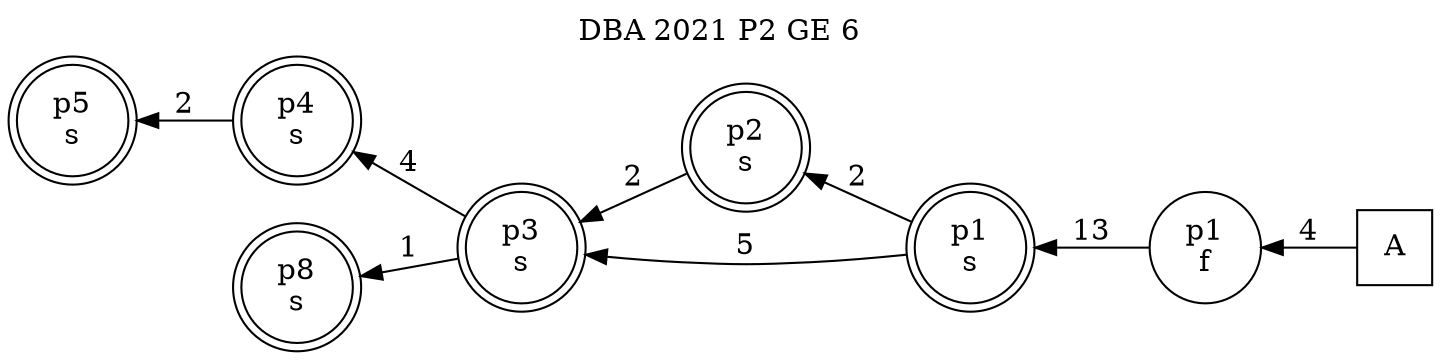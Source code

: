 digraph DBA_2021_P2_GE_6_GOOD {
labelloc="tl"
label= " DBA 2021 P2 GE 6 "
rankdir="RL";
graph [ size=" 10 , 10 !"]

"A" [shape="square" label="A"]
"p1_f" [shape="circle" label="p1
f"]
"p1_s" [shape="doublecircle" label="p1
s"]
"p2_s" [shape="doublecircle" label="p2
s"]
"p3_s" [shape="doublecircle" label="p3
s"]
"p4_s" [shape="doublecircle" label="p4
s"]
"p5_s" [shape="doublecircle" label="p5
s"]
"p8_s" [shape="doublecircle" label="p8
s"]
"A" -> "p1_f" [ label=4]
"p1_f" -> "p1_s" [ label=13]
"p1_s" -> "p2_s" [ label=2]
"p1_s" -> "p3_s" [ label=5]
"p2_s" -> "p3_s" [ label=2]
"p3_s" -> "p4_s" [ label=4]
"p3_s" -> "p8_s" [ label=1]
"p4_s" -> "p5_s" [ label=2]
}
